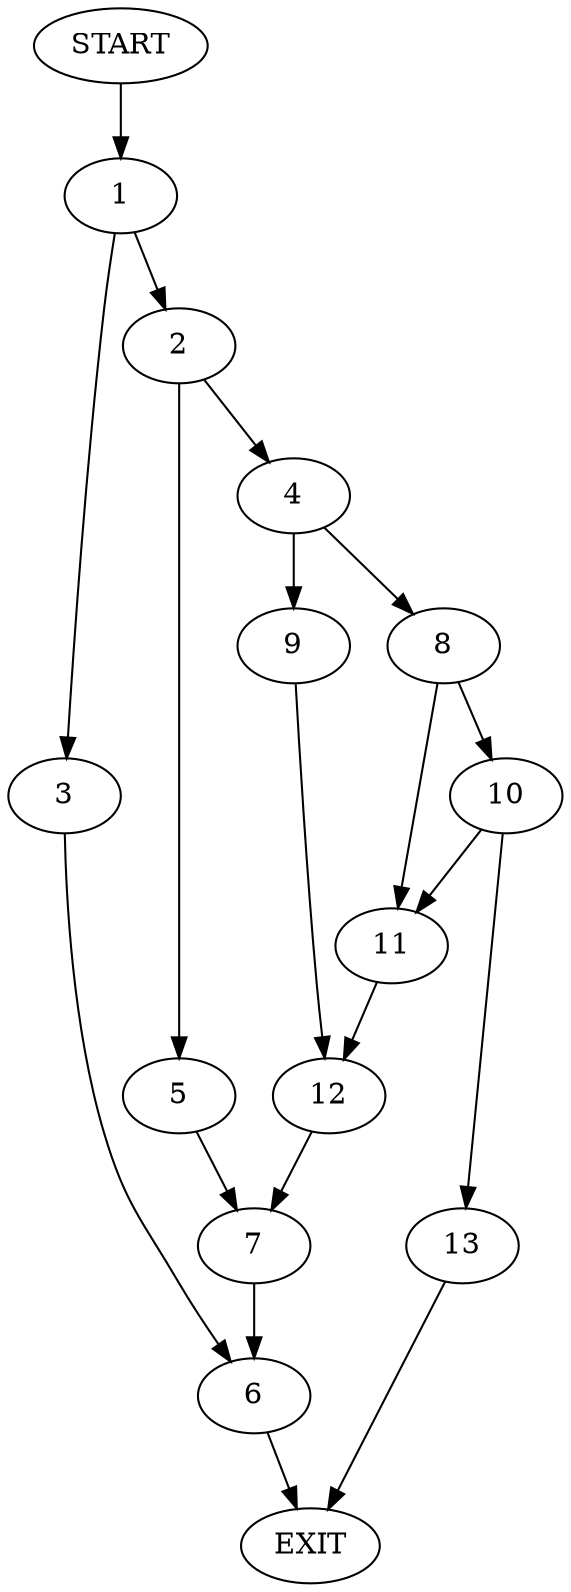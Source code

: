 digraph {
0 [label="START"]
14 [label="EXIT"]
0 -> 1
1 -> 2
1 -> 3
2 -> 4
2 -> 5
3 -> 6
6 -> 14
5 -> 7
4 -> 8
4 -> 9
8 -> 10
8 -> 11
9 -> 12
12 -> 7
11 -> 12
10 -> 13
10 -> 11
13 -> 14
7 -> 6
}
